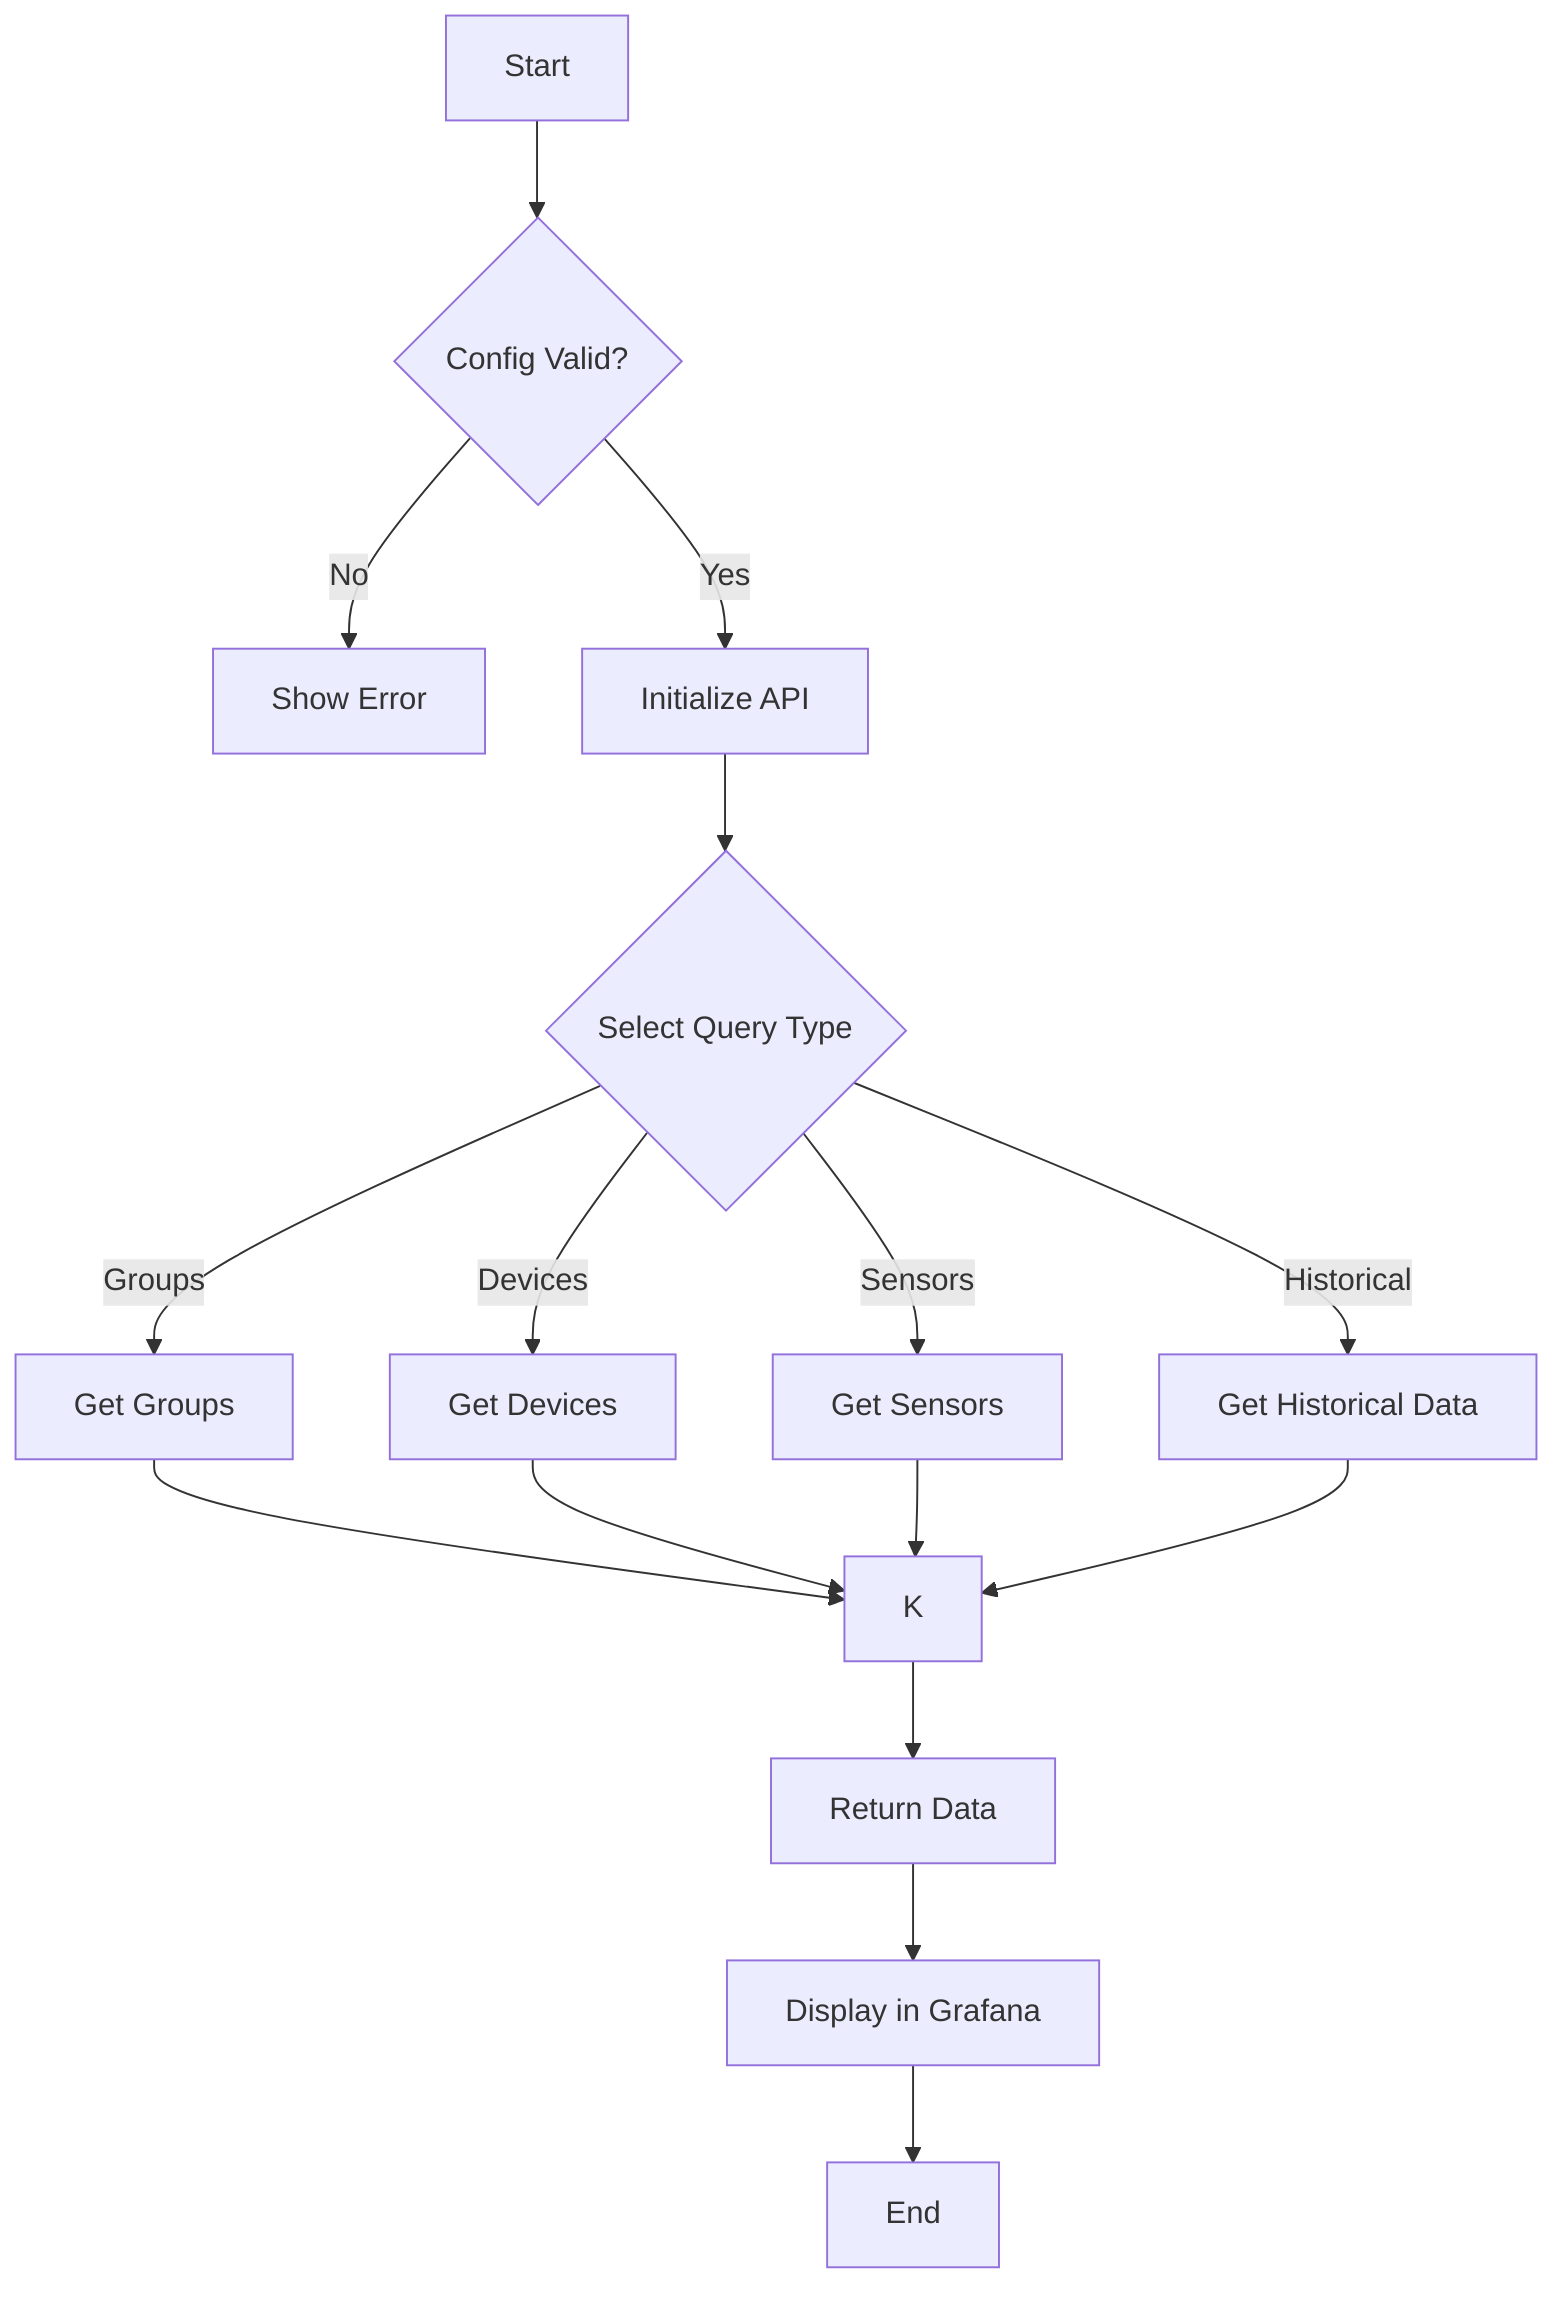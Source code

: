 flowchart TD
    A[Start] --> B{Config Valid?}
    B -->|No| C[Show Error]
    B -->|Yes| D[Initialize API]
    D --> E{Select Query Type}
    E -->|Groups| G[Get Groups]
    E -->|Devices| H[Get Devices]
    E -->|Sensors| I[Get Sensors]
    E -->|Historical| J[Get Historical Data]
    G --> K
    H --> K
    I --> K
    J --> K
    K --> L[Return Data]
    L --> M[Display in Grafana]
    M --> N[End]
